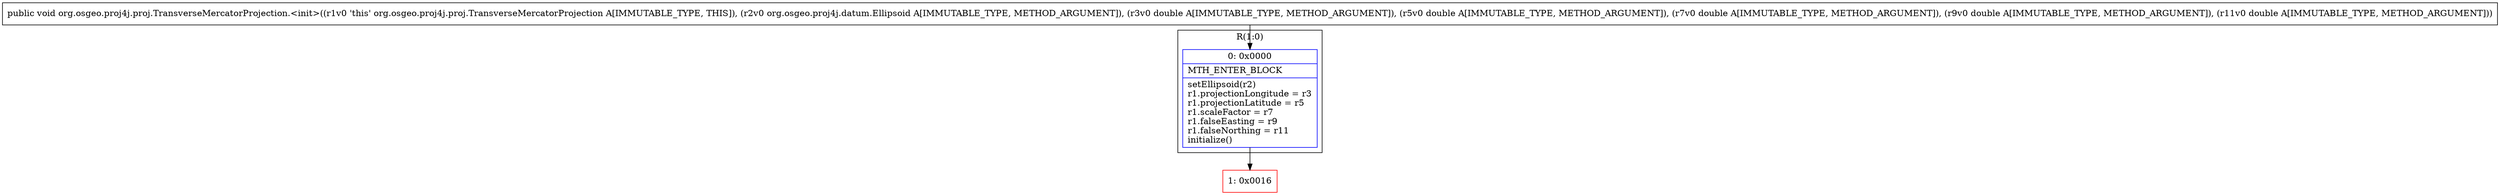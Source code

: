 digraph "CFG fororg.osgeo.proj4j.proj.TransverseMercatorProjection.\<init\>(Lorg\/osgeo\/proj4j\/datum\/Ellipsoid;DDDDD)V" {
subgraph cluster_Region_201983897 {
label = "R(1:0)";
node [shape=record,color=blue];
Node_0 [shape=record,label="{0\:\ 0x0000|MTH_ENTER_BLOCK\l|setEllipsoid(r2)\lr1.projectionLongitude = r3\lr1.projectionLatitude = r5\lr1.scaleFactor = r7\lr1.falseEasting = r9\lr1.falseNorthing = r11\linitialize()\l}"];
}
Node_1 [shape=record,color=red,label="{1\:\ 0x0016}"];
MethodNode[shape=record,label="{public void org.osgeo.proj4j.proj.TransverseMercatorProjection.\<init\>((r1v0 'this' org.osgeo.proj4j.proj.TransverseMercatorProjection A[IMMUTABLE_TYPE, THIS]), (r2v0 org.osgeo.proj4j.datum.Ellipsoid A[IMMUTABLE_TYPE, METHOD_ARGUMENT]), (r3v0 double A[IMMUTABLE_TYPE, METHOD_ARGUMENT]), (r5v0 double A[IMMUTABLE_TYPE, METHOD_ARGUMENT]), (r7v0 double A[IMMUTABLE_TYPE, METHOD_ARGUMENT]), (r9v0 double A[IMMUTABLE_TYPE, METHOD_ARGUMENT]), (r11v0 double A[IMMUTABLE_TYPE, METHOD_ARGUMENT])) }"];
MethodNode -> Node_0;
Node_0 -> Node_1;
}

